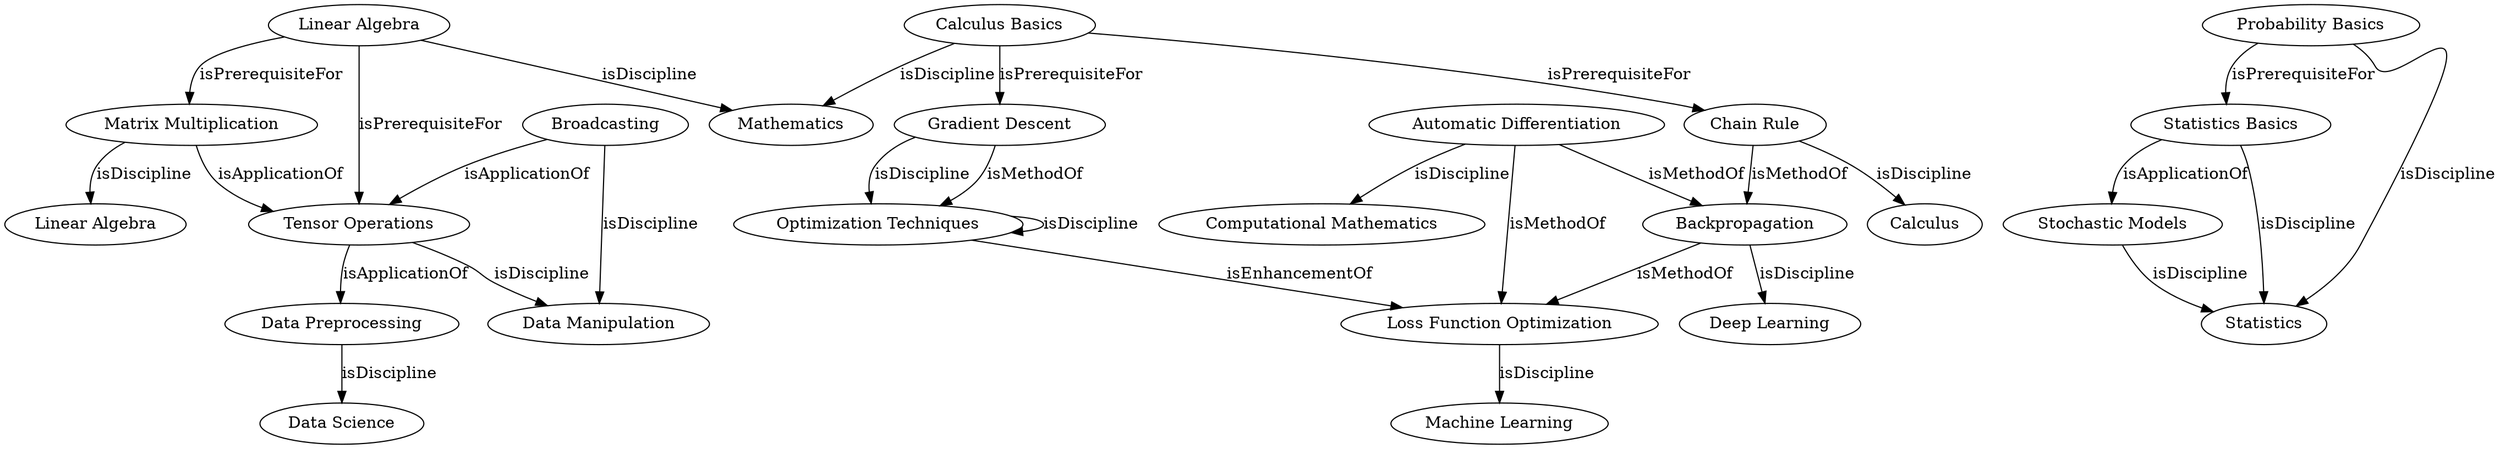 digraph LearningFlow {
    // Define nodes with discipline
    TensorOperations [label="Tensor Operations"]
    LinearAlgebra [label="Linear Algebra"]
    CalculusBasics [label="Calculus Basics"]
    AutoDiff [label="Automatic Differentiation"]
    ProbabilityBasics [label="Probability Basics"]
    StatisticsBasics [label="Statistics Basics"]
    GradientDescent [label="Gradient Descent"]
    Optimization [label="Optimization Techniques"]
    Backpropagation [label="Backpropagation"]
    StochasticModels [label="Stochastic Models"]
    DataPreprocessing [label="Data Preprocessing"]
    MatrixMultiplication [label="Matrix Multiplication"]
    Broadcasting [label="Broadcasting"]
    ChainRule [label="Chain Rule"]
    LossFunctionOptimization [label="Loss Function Optimization"]

    // Define edges with relationships
    TensorOperations -> DataPreprocessing [label="isApplicationOf"]
    LinearAlgebra -> TensorOperations [label="isPrerequisiteFor"]
    LinearAlgebra -> MatrixMultiplication [label="isPrerequisiteFor"]
    MatrixMultiplication -> TensorOperations [label="isApplicationOf"]
    Broadcasting -> TensorOperations [label="isApplicationOf"]
    CalculusBasics -> ChainRule [label="isPrerequisiteFor"]
    ChainRule -> Backpropagation [label="isMethodOf"]
    AutoDiff -> Backpropagation [label="isMethodOf"]
    AutoDiff -> LossFunctionOptimization [label="isMethodOf"]
    ProbabilityBasics -> StatisticsBasics [label="isPrerequisiteFor"]
    StatisticsBasics -> StochasticModels [label="isApplicationOf"]
    CalculusBasics -> GradientDescent [label="isPrerequisiteFor"]
    GradientDescent -> Optimization [label="isMethodOf"]
    Backpropagation -> LossFunctionOptimization [label="isMethodOf"]
    Optimization -> LossFunctionOptimization [label="isEnhancementOf"]

    // Define disciplines
    TensorOperations -> "Data Manipulation" [label="isDiscipline"]
    LinearAlgebra -> "Mathematics" [label="isDiscipline"]
    CalculusBasics -> "Mathematics" [label="isDiscipline"]
    AutoDiff -> "Computational Mathematics" [label="isDiscipline"]
    ProbabilityBasics -> "Statistics" [label="isDiscipline"]
    StatisticsBasics -> "Statistics" [label="isDiscipline"]
    GradientDescent -> "Optimization" [label="isDiscipline"]
    Optimization -> "Optimization" [label="isDiscipline"]
    Backpropagation -> "Deep Learning" [label="isDiscipline"]
    StochasticModels -> "Statistics" [label="isDiscipline"]
    DataPreprocessing -> "Data Science" [label="isDiscipline"]
    MatrixMultiplication -> "Linear Algebra" [label="isDiscipline"]
    Broadcasting -> "Data Manipulation" [label="isDiscipline"]
    ChainRule -> "Calculus" [label="isDiscipline"]
    LossFunctionOptimization -> "Machine Learning" [label="isDiscipline"]
}